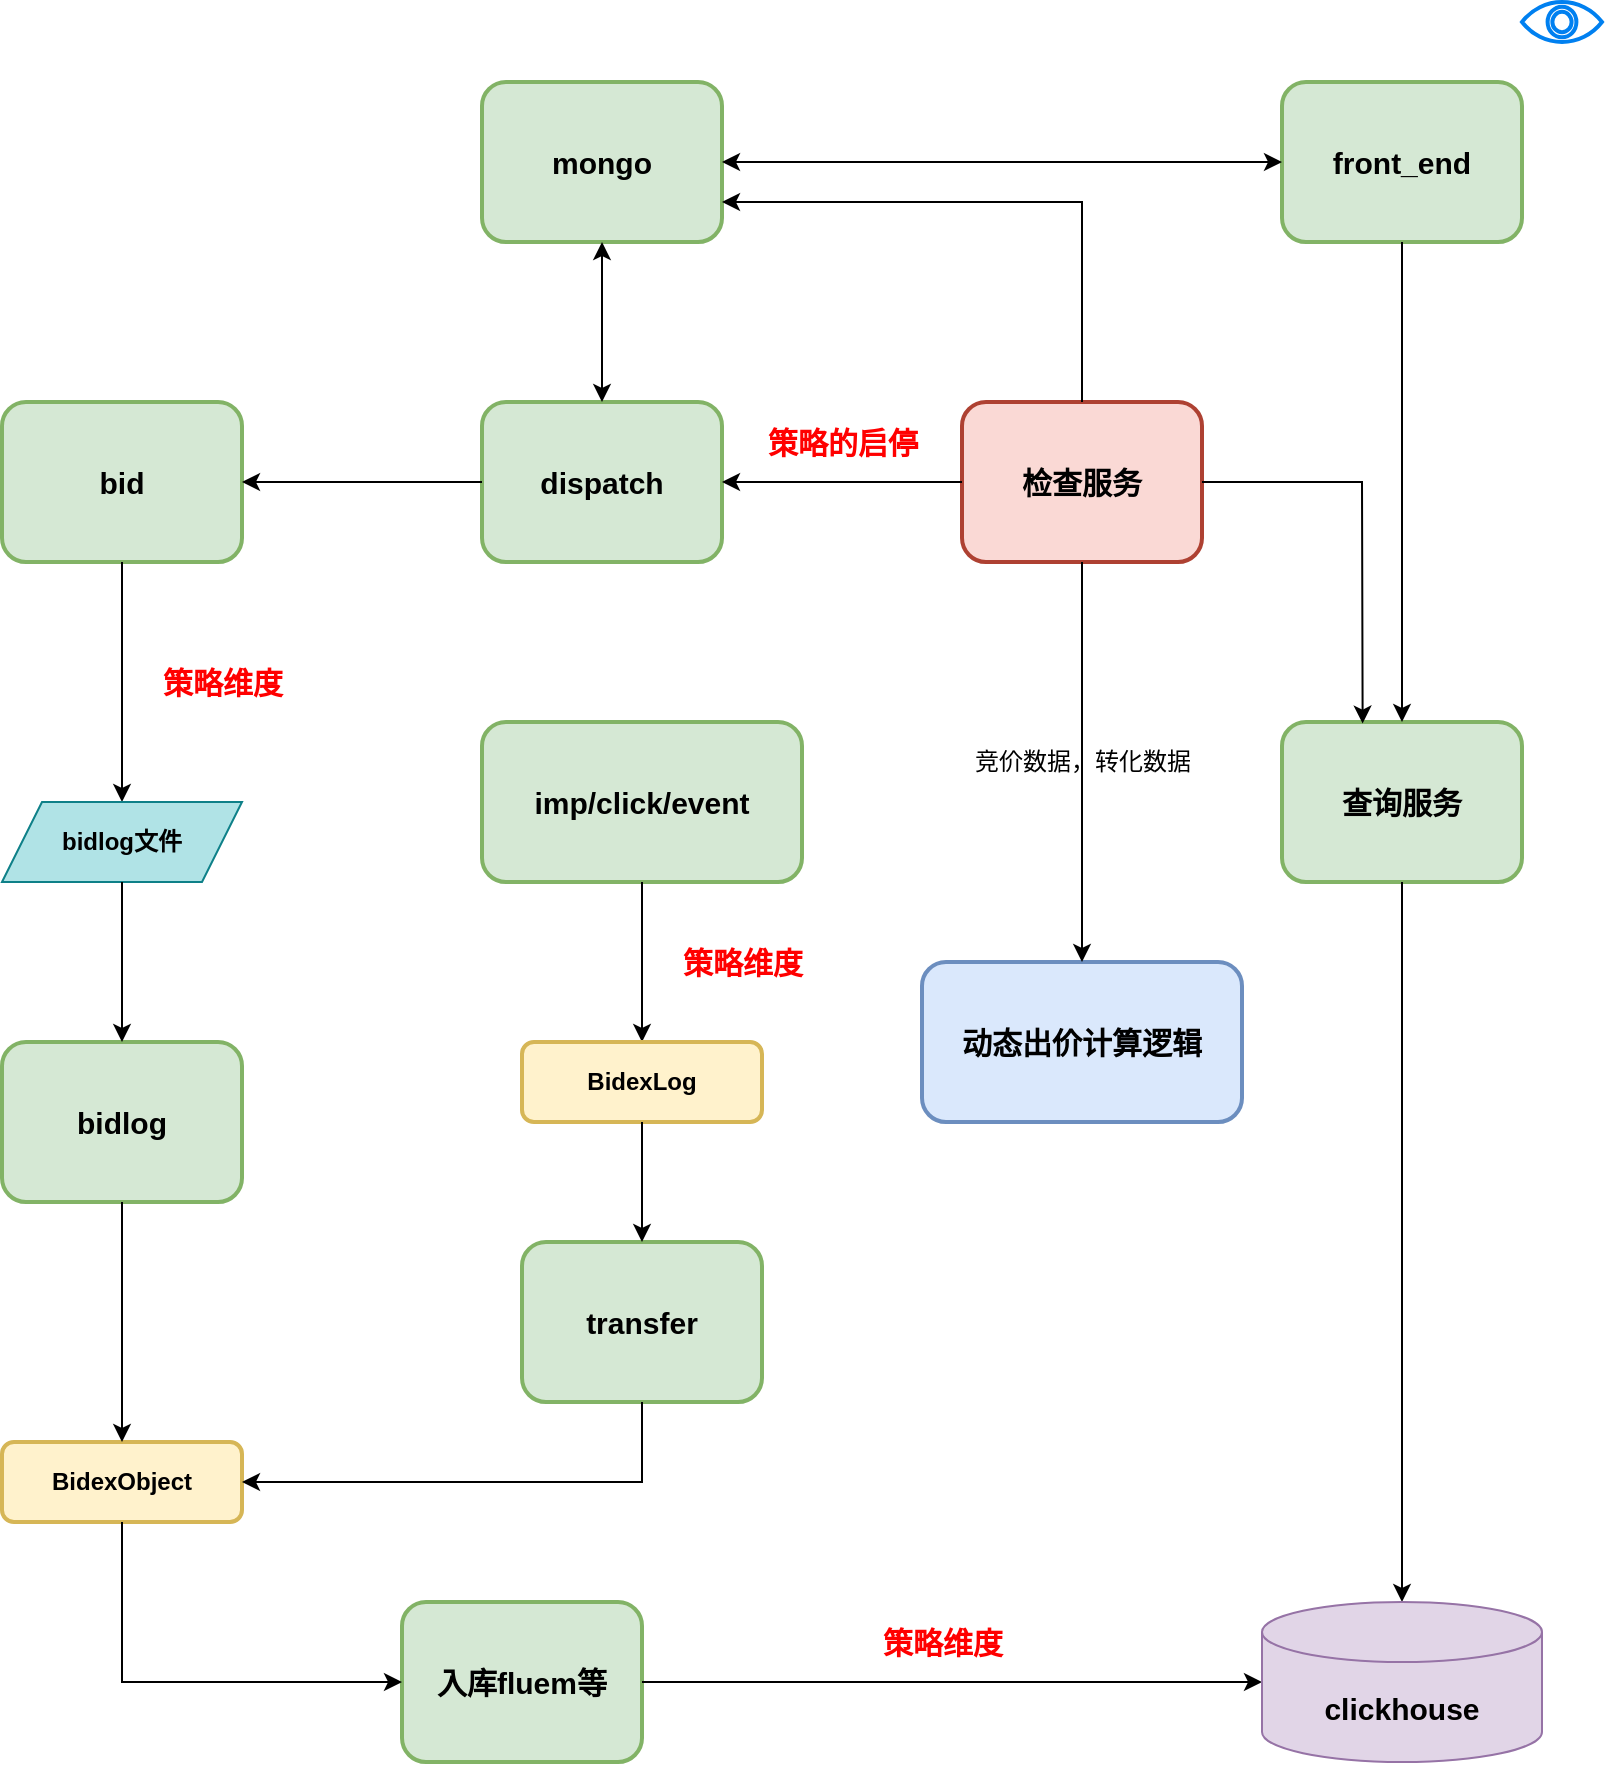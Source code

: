 <mxfile version="21.6.9" type="github">
  <diagram name="第 1 页" id="nrF_U3a3AeAiswmmul4R">
    <mxGraphModel dx="2876" dy="1141" grid="1" gridSize="10" guides="1" tooltips="1" connect="1" arrows="1" fold="1" page="1" pageScale="1" pageWidth="827" pageHeight="1169" math="0" shadow="0">
      <root>
        <mxCell id="0" />
        <mxCell id="1" parent="0" />
        <mxCell id="fxEqzcx5x_250jyF2k8x-1" value="&lt;b&gt;&lt;font style=&quot;font-size: 15px;&quot;&gt;动态出价计算逻辑&lt;/font&gt;&lt;/b&gt;" style="rounded=1;whiteSpace=wrap;html=1;strokeWidth=2;fillWeight=4;hachureGap=8;hachureAngle=45;fillColor=#dae8fc;strokeColor=#6c8ebf;" vertex="1" parent="1">
          <mxGeometry x="180" y="600" width="160" height="80" as="geometry" />
        </mxCell>
        <mxCell id="fxEqzcx5x_250jyF2k8x-2" value="&lt;b&gt;&lt;font style=&quot;font-size: 15px;&quot;&gt;bid&lt;/font&gt;&lt;/b&gt;" style="rounded=1;whiteSpace=wrap;html=1;strokeWidth=2;fillWeight=4;hachureGap=8;hachureAngle=45;fillColor=#d5e8d4;strokeColor=#82b366;" vertex="1" parent="1">
          <mxGeometry x="-280" y="320" width="120" height="80" as="geometry" />
        </mxCell>
        <mxCell id="fxEqzcx5x_250jyF2k8x-3" value="&lt;span style=&quot;font-size: 15px;&quot;&gt;&lt;b&gt;bidlog&lt;/b&gt;&lt;/span&gt;" style="rounded=1;whiteSpace=wrap;html=1;strokeWidth=2;fillWeight=4;hachureGap=8;hachureAngle=45;fillColor=#d5e8d4;strokeColor=#82b366;" vertex="1" parent="1">
          <mxGeometry x="-280" y="640" width="120" height="80" as="geometry" />
        </mxCell>
        <mxCell id="fxEqzcx5x_250jyF2k8x-4" value="&lt;span style=&quot;font-size: 15px;&quot;&gt;&lt;b&gt;查询服务&lt;/b&gt;&lt;/span&gt;" style="rounded=1;whiteSpace=wrap;html=1;strokeWidth=2;fillWeight=4;hachureGap=8;hachureAngle=45;fillColor=#d5e8d4;strokeColor=#82b366;" vertex="1" parent="1">
          <mxGeometry x="360" y="480" width="120" height="80" as="geometry" />
        </mxCell>
        <mxCell id="fxEqzcx5x_250jyF2k8x-7" value="竞价数据，转化数据" style="text;strokeColor=none;fillColor=none;html=1;fontSize=12;fontStyle=0;verticalAlign=middle;align=center;" vertex="1" parent="1">
          <mxGeometry x="200" y="480" width="120" height="40" as="geometry" />
        </mxCell>
        <mxCell id="fxEqzcx5x_250jyF2k8x-8" value="&lt;span style=&quot;font-size: 15px;&quot;&gt;&lt;b&gt;imp/click/event&lt;/b&gt;&lt;/span&gt;" style="rounded=1;whiteSpace=wrap;html=1;strokeWidth=2;fillWeight=4;hachureGap=8;hachureAngle=45;fillColor=#d5e8d4;strokeColor=#82b366;" vertex="1" parent="1">
          <mxGeometry x="-40" y="480" width="160" height="80" as="geometry" />
        </mxCell>
        <mxCell id="fxEqzcx5x_250jyF2k8x-10" value="&lt;span style=&quot;font-size: 15px;&quot;&gt;&lt;b&gt;dispatch&lt;/b&gt;&lt;/span&gt;" style="rounded=1;whiteSpace=wrap;html=1;strokeWidth=2;fillWeight=4;hachureGap=8;hachureAngle=45;fillColor=#d5e8d4;strokeColor=#82b366;" vertex="1" parent="1">
          <mxGeometry x="-40" y="320" width="120" height="80" as="geometry" />
        </mxCell>
        <mxCell id="fxEqzcx5x_250jyF2k8x-12" value="&lt;span style=&quot;font-size: 15px;&quot;&gt;&lt;b&gt;检查服务&lt;/b&gt;&lt;/span&gt;" style="rounded=1;whiteSpace=wrap;html=1;strokeWidth=2;fillWeight=4;hachureGap=8;hachureAngle=45;fillColor=#fad9d5;strokeColor=#ae4132;" vertex="1" parent="1">
          <mxGeometry x="200" y="320" width="120" height="80" as="geometry" />
        </mxCell>
        <mxCell id="fxEqzcx5x_250jyF2k8x-13" value="" style="endArrow=classic;html=1;rounded=0;exitX=0;exitY=0.5;exitDx=0;exitDy=0;entryX=1;entryY=0.5;entryDx=0;entryDy=0;" edge="1" parent="1" source="fxEqzcx5x_250jyF2k8x-12" target="fxEqzcx5x_250jyF2k8x-10">
          <mxGeometry width="50" height="50" relative="1" as="geometry">
            <mxPoint x="330" y="410" as="sourcePoint" />
            <mxPoint x="330" y="490" as="targetPoint" />
          </mxGeometry>
        </mxCell>
        <mxCell id="fxEqzcx5x_250jyF2k8x-16" value="&lt;span style=&quot;font-size: 15px;&quot;&gt;&lt;b&gt;mongo&lt;/b&gt;&lt;/span&gt;" style="rounded=1;whiteSpace=wrap;html=1;strokeWidth=2;fillWeight=4;hachureGap=8;hachureAngle=45;fillColor=#d5e8d4;strokeColor=#82b366;" vertex="1" parent="1">
          <mxGeometry x="-40" y="160" width="120" height="80" as="geometry" />
        </mxCell>
        <mxCell id="fxEqzcx5x_250jyF2k8x-18" value="策略的启停" style="text;strokeColor=none;fillColor=none;html=1;fontSize=15;fontStyle=1;verticalAlign=middle;align=center;fontColor=#FF0000;" vertex="1" parent="1">
          <mxGeometry x="80" y="320" width="120" height="40" as="geometry" />
        </mxCell>
        <mxCell id="fxEqzcx5x_250jyF2k8x-20" value="" style="endArrow=classic;startArrow=classic;html=1;rounded=0;entryX=0.5;entryY=1;entryDx=0;entryDy=0;exitX=0.5;exitY=0;exitDx=0;exitDy=0;" edge="1" parent="1" source="fxEqzcx5x_250jyF2k8x-10" target="fxEqzcx5x_250jyF2k8x-16">
          <mxGeometry width="50" height="50" relative="1" as="geometry">
            <mxPoint x="-130" y="550" as="sourcePoint" />
            <mxPoint x="-80" y="500" as="targetPoint" />
          </mxGeometry>
        </mxCell>
        <mxCell id="fxEqzcx5x_250jyF2k8x-21" value="&lt;span style=&quot;font-size: 15px;&quot;&gt;&lt;b&gt;front_end&lt;/b&gt;&lt;/span&gt;" style="rounded=1;whiteSpace=wrap;html=1;strokeWidth=2;fillWeight=4;hachureGap=8;hachureAngle=45;fillColor=#d5e8d4;strokeColor=#82b366;" vertex="1" parent="1">
          <mxGeometry x="360" y="160" width="120" height="80" as="geometry" />
        </mxCell>
        <mxCell id="fxEqzcx5x_250jyF2k8x-22" value="" style="endArrow=classic;startArrow=classic;html=1;rounded=0;strokeWidth=1;exitX=1;exitY=0.5;exitDx=0;exitDy=0;entryX=0;entryY=0.5;entryDx=0;entryDy=0;" edge="1" parent="1" source="fxEqzcx5x_250jyF2k8x-16" target="fxEqzcx5x_250jyF2k8x-21">
          <mxGeometry width="50" height="50" relative="1" as="geometry">
            <mxPoint x="130" y="480" as="sourcePoint" />
            <mxPoint x="180" y="430" as="targetPoint" />
          </mxGeometry>
        </mxCell>
        <mxCell id="fxEqzcx5x_250jyF2k8x-23" value="" style="html=1;verticalLabelPosition=bottom;align=center;labelBackgroundColor=#ffffff;verticalAlign=top;strokeWidth=2;strokeColor=#0080F0;shadow=0;dashed=0;shape=mxgraph.ios7.icons.eye;fontStyle=1;fontSize=15;" vertex="1" parent="1">
          <mxGeometry x="480" y="120" width="40" height="20" as="geometry" />
        </mxCell>
        <mxCell id="fxEqzcx5x_250jyF2k8x-24" value="" style="endArrow=classic;html=1;rounded=0;exitX=0.5;exitY=1;exitDx=0;exitDy=0;entryX=0.5;entryY=0;entryDx=0;entryDy=0;" edge="1" parent="1" source="fxEqzcx5x_250jyF2k8x-2" target="fxEqzcx5x_250jyF2k8x-48">
          <mxGeometry width="50" height="50" relative="1" as="geometry">
            <mxPoint x="30" y="650" as="sourcePoint" />
            <mxPoint x="-220" y="480" as="targetPoint" />
          </mxGeometry>
        </mxCell>
        <mxCell id="fxEqzcx5x_250jyF2k8x-26" value="&lt;span style=&quot;font-size: 15px;&quot;&gt;&lt;b&gt;transfer&lt;/b&gt;&lt;/span&gt;" style="rounded=1;whiteSpace=wrap;html=1;strokeWidth=2;fillWeight=4;hachureGap=8;hachureAngle=45;fillColor=#d5e8d4;strokeColor=#82b366;" vertex="1" parent="1">
          <mxGeometry x="-20" y="740" width="120" height="80" as="geometry" />
        </mxCell>
        <mxCell id="fxEqzcx5x_250jyF2k8x-28" value="" style="endArrow=classic;html=1;rounded=0;exitX=0.5;exitY=1;exitDx=0;exitDy=0;entryX=0.5;entryY=0;entryDx=0;entryDy=0;" edge="1" parent="1" source="fxEqzcx5x_250jyF2k8x-8" target="fxEqzcx5x_250jyF2k8x-36">
          <mxGeometry width="50" height="50" relative="1" as="geometry">
            <mxPoint x="-210" y="250" as="sourcePoint" />
            <mxPoint x="50" y="650" as="targetPoint" />
          </mxGeometry>
        </mxCell>
        <mxCell id="fxEqzcx5x_250jyF2k8x-32" value="" style="endArrow=classic;html=1;rounded=0;exitX=0.5;exitY=1;exitDx=0;exitDy=0;entryX=0.5;entryY=0;entryDx=0;entryDy=0;" edge="1" parent="1" source="fxEqzcx5x_250jyF2k8x-12" target="fxEqzcx5x_250jyF2k8x-1">
          <mxGeometry width="50" height="50" relative="1" as="geometry">
            <mxPoint x="30" y="530" as="sourcePoint" />
            <mxPoint x="259" y="480" as="targetPoint" />
          </mxGeometry>
        </mxCell>
        <mxCell id="fxEqzcx5x_250jyF2k8x-33" value="" style="endArrow=classic;html=1;rounded=0;exitX=0.5;exitY=1;exitDx=0;exitDy=0;entryX=0.5;entryY=0;entryDx=0;entryDy=0;entryPerimeter=0;" edge="1" parent="1" source="fxEqzcx5x_250jyF2k8x-4" target="fxEqzcx5x_250jyF2k8x-46">
          <mxGeometry width="50" height="50" relative="1" as="geometry">
            <mxPoint x="30" y="570" as="sourcePoint" />
            <mxPoint x="300" y="920" as="targetPoint" />
          </mxGeometry>
        </mxCell>
        <mxCell id="fxEqzcx5x_250jyF2k8x-36" value="BidexLog" style="rounded=1;whiteSpace=wrap;html=1;strokeWidth=2;fillWeight=4;hachureGap=8;hachureAngle=45;fillColor=#fff2cc;fontStyle=1;strokeColor=#d6b656;" vertex="1" parent="1">
          <mxGeometry x="-20" y="640" width="120" height="40" as="geometry" />
        </mxCell>
        <mxCell id="fxEqzcx5x_250jyF2k8x-37" value="BidexObject" style="rounded=1;whiteSpace=wrap;html=1;strokeWidth=2;fillWeight=4;hachureGap=8;hachureAngle=45;fillColor=#fff2cc;fontStyle=1;strokeColor=#d6b656;" vertex="1" parent="1">
          <mxGeometry x="-280" y="840" width="120" height="40" as="geometry" />
        </mxCell>
        <mxCell id="fxEqzcx5x_250jyF2k8x-38" value="" style="endArrow=classic;html=1;rounded=0;exitX=0.5;exitY=1;exitDx=0;exitDy=0;entryX=0.5;entryY=0;entryDx=0;entryDy=0;" edge="1" parent="1" source="fxEqzcx5x_250jyF2k8x-3" target="fxEqzcx5x_250jyF2k8x-37">
          <mxGeometry width="50" height="50" relative="1" as="geometry">
            <mxPoint x="-210" y="250" as="sourcePoint" />
            <mxPoint x="-220" y="690" as="targetPoint" />
          </mxGeometry>
        </mxCell>
        <mxCell id="fxEqzcx5x_250jyF2k8x-39" value="" style="endArrow=classic;html=1;rounded=0;exitX=0.5;exitY=1;exitDx=0;exitDy=0;entryX=0.5;entryY=0;entryDx=0;entryDy=0;" edge="1" parent="1" source="fxEqzcx5x_250jyF2k8x-36" target="fxEqzcx5x_250jyF2k8x-26">
          <mxGeometry width="50" height="50" relative="1" as="geometry">
            <mxPoint x="50" y="570" as="sourcePoint" />
            <mxPoint x="50" y="610" as="targetPoint" />
          </mxGeometry>
        </mxCell>
        <mxCell id="fxEqzcx5x_250jyF2k8x-40" value="" style="endArrow=classic;html=1;rounded=0;exitX=0.5;exitY=1;exitDx=0;exitDy=0;entryX=1;entryY=0.5;entryDx=0;entryDy=0;" edge="1" parent="1" source="fxEqzcx5x_250jyF2k8x-26" target="fxEqzcx5x_250jyF2k8x-37">
          <mxGeometry width="50" height="50" relative="1" as="geometry">
            <mxPoint x="50" y="650" as="sourcePoint" />
            <mxPoint x="50" y="690" as="targetPoint" />
            <Array as="points">
              <mxPoint x="40" y="860" />
            </Array>
          </mxGeometry>
        </mxCell>
        <mxCell id="fxEqzcx5x_250jyF2k8x-41" value="&lt;span style=&quot;font-size: 15px;&quot;&gt;&lt;b&gt;入库fluem等&lt;/b&gt;&lt;/span&gt;" style="rounded=1;whiteSpace=wrap;html=1;strokeWidth=2;fillWeight=4;hachureGap=8;hachureAngle=45;fillColor=#d5e8d4;strokeColor=#82b366;" vertex="1" parent="1">
          <mxGeometry x="-80" y="920" width="120" height="80" as="geometry" />
        </mxCell>
        <mxCell id="fxEqzcx5x_250jyF2k8x-42" value="" style="endArrow=classic;html=1;rounded=0;exitX=0.5;exitY=1;exitDx=0;exitDy=0;entryX=0;entryY=0.5;entryDx=0;entryDy=0;" edge="1" parent="1" source="fxEqzcx5x_250jyF2k8x-37" target="fxEqzcx5x_250jyF2k8x-41">
          <mxGeometry width="50" height="50" relative="1" as="geometry">
            <mxPoint x="-210" y="570" as="sourcePoint" />
            <mxPoint x="-210" y="850" as="targetPoint" />
            <Array as="points">
              <mxPoint x="-220" y="960" />
            </Array>
          </mxGeometry>
        </mxCell>
        <mxCell id="fxEqzcx5x_250jyF2k8x-44" value="" style="endArrow=classic;html=1;rounded=0;exitX=1;exitY=0.5;exitDx=0;exitDy=0;entryX=0;entryY=0.5;entryDx=0;entryDy=0;entryPerimeter=0;" edge="1" parent="1" source="fxEqzcx5x_250jyF2k8x-41" target="fxEqzcx5x_250jyF2k8x-46">
          <mxGeometry width="50" height="50" relative="1" as="geometry">
            <mxPoint x="50" y="670" as="sourcePoint" />
            <mxPoint x="240" y="960" as="targetPoint" />
          </mxGeometry>
        </mxCell>
        <mxCell id="fxEqzcx5x_250jyF2k8x-45" value="" style="endArrow=classic;html=1;rounded=0;entryX=1;entryY=0.5;entryDx=0;entryDy=0;" edge="1" parent="1" target="fxEqzcx5x_250jyF2k8x-2">
          <mxGeometry width="50" height="50" relative="1" as="geometry">
            <mxPoint x="-40" y="360" as="sourcePoint" />
            <mxPoint x="90" y="370" as="targetPoint" />
          </mxGeometry>
        </mxCell>
        <mxCell id="fxEqzcx5x_250jyF2k8x-46" value="&lt;b style=&quot;border-color: var(--border-color); font-size: 15px;&quot;&gt;clickhouse&lt;/b&gt;" style="shape=cylinder3;whiteSpace=wrap;html=1;boundedLbl=1;backgroundOutline=1;size=15;fillColor=#e1d5e7;strokeColor=#9673a6;" vertex="1" parent="1">
          <mxGeometry x="350" y="920" width="140" height="80" as="geometry" />
        </mxCell>
        <mxCell id="fxEqzcx5x_250jyF2k8x-47" value="" style="endArrow=classic;html=1;rounded=0;exitX=0.5;exitY=1;exitDx=0;exitDy=0;entryX=0.5;entryY=0;entryDx=0;entryDy=0;" edge="1" parent="1" source="fxEqzcx5x_250jyF2k8x-21" target="fxEqzcx5x_250jyF2k8x-4">
          <mxGeometry width="50" height="50" relative="1" as="geometry">
            <mxPoint x="270" y="410" as="sourcePoint" />
            <mxPoint x="269" y="490" as="targetPoint" />
          </mxGeometry>
        </mxCell>
        <mxCell id="fxEqzcx5x_250jyF2k8x-48" value="bidlog文件" style="shape=parallelogram;perimeter=parallelogramPerimeter;whiteSpace=wrap;html=1;fixedSize=1;fontStyle=1;fillColor=#b0e3e6;strokeColor=#0e8088;" vertex="1" parent="1">
          <mxGeometry x="-280" y="520" width="120" height="40" as="geometry" />
        </mxCell>
        <mxCell id="fxEqzcx5x_250jyF2k8x-49" value="" style="endArrow=classic;html=1;rounded=0;exitX=0.5;exitY=1;exitDx=0;exitDy=0;entryX=0.5;entryY=0;entryDx=0;entryDy=0;" edge="1" parent="1" source="fxEqzcx5x_250jyF2k8x-48" target="fxEqzcx5x_250jyF2k8x-3">
          <mxGeometry width="50" height="50" relative="1" as="geometry">
            <mxPoint x="-210" y="410" as="sourcePoint" />
            <mxPoint x="-210" y="490" as="targetPoint" />
          </mxGeometry>
        </mxCell>
        <mxCell id="fxEqzcx5x_250jyF2k8x-50" value="策略维度" style="text;strokeColor=none;fillColor=none;html=1;fontSize=15;fontStyle=1;verticalAlign=middle;align=center;fontColor=#FF0000;" vertex="1" parent="1">
          <mxGeometry x="-220" y="440" width="100" height="40" as="geometry" />
        </mxCell>
        <mxCell id="fxEqzcx5x_250jyF2k8x-51" value="策略维度" style="text;strokeColor=none;fillColor=none;html=1;fontSize=15;fontStyle=1;verticalAlign=middle;align=center;fontColor=#FF0000;" vertex="1" parent="1">
          <mxGeometry x="40" y="580" width="100" height="40" as="geometry" />
        </mxCell>
        <mxCell id="fxEqzcx5x_250jyF2k8x-52" value="" style="endArrow=classic;html=1;rounded=0;exitX=1;exitY=0.5;exitDx=0;exitDy=0;entryX=0.336;entryY=0.01;entryDx=0;entryDy=0;entryPerimeter=0;" edge="1" parent="1" source="fxEqzcx5x_250jyF2k8x-12" target="fxEqzcx5x_250jyF2k8x-4">
          <mxGeometry width="50" height="50" relative="1" as="geometry">
            <mxPoint x="430" y="250" as="sourcePoint" />
            <mxPoint x="430" y="490" as="targetPoint" />
            <Array as="points">
              <mxPoint x="400" y="360" />
            </Array>
          </mxGeometry>
        </mxCell>
        <mxCell id="fxEqzcx5x_250jyF2k8x-53" value="策略维度" style="text;strokeColor=none;fillColor=none;html=1;fontSize=15;fontStyle=1;verticalAlign=middle;align=center;fontColor=#FF0000;" vertex="1" parent="1">
          <mxGeometry x="140" y="920" width="100" height="40" as="geometry" />
        </mxCell>
        <mxCell id="fxEqzcx5x_250jyF2k8x-54" value="" style="endArrow=classic;html=1;rounded=0;exitX=0.5;exitY=0;exitDx=0;exitDy=0;entryX=1;entryY=0.75;entryDx=0;entryDy=0;" edge="1" parent="1" source="fxEqzcx5x_250jyF2k8x-12" target="fxEqzcx5x_250jyF2k8x-16">
          <mxGeometry width="50" height="50" relative="1" as="geometry">
            <mxPoint x="270" y="410" as="sourcePoint" />
            <mxPoint x="110" y="260" as="targetPoint" />
            <Array as="points">
              <mxPoint x="260" y="220" />
            </Array>
          </mxGeometry>
        </mxCell>
      </root>
    </mxGraphModel>
  </diagram>
</mxfile>
